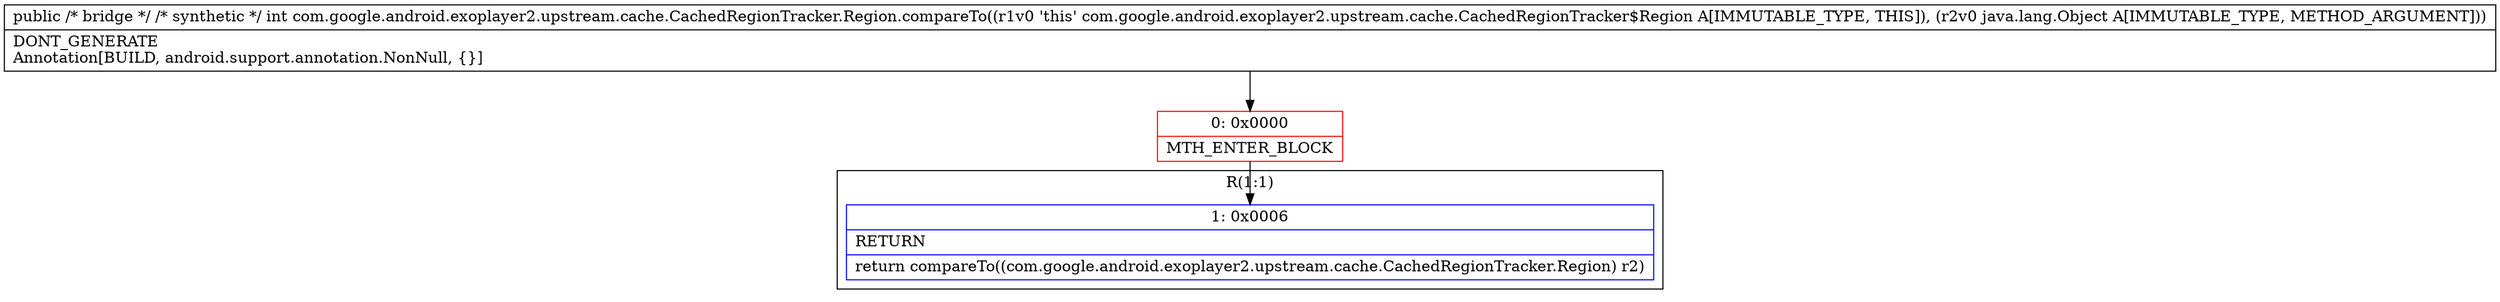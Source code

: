 digraph "CFG forcom.google.android.exoplayer2.upstream.cache.CachedRegionTracker.Region.compareTo(Ljava\/lang\/Object;)I" {
subgraph cluster_Region_2109987980 {
label = "R(1:1)";
node [shape=record,color=blue];
Node_1 [shape=record,label="{1\:\ 0x0006|RETURN\l|return compareTo((com.google.android.exoplayer2.upstream.cache.CachedRegionTracker.Region) r2)\l}"];
}
Node_0 [shape=record,color=red,label="{0\:\ 0x0000|MTH_ENTER_BLOCK\l}"];
MethodNode[shape=record,label="{public \/* bridge *\/ \/* synthetic *\/ int com.google.android.exoplayer2.upstream.cache.CachedRegionTracker.Region.compareTo((r1v0 'this' com.google.android.exoplayer2.upstream.cache.CachedRegionTracker$Region A[IMMUTABLE_TYPE, THIS]), (r2v0 java.lang.Object A[IMMUTABLE_TYPE, METHOD_ARGUMENT]))  | DONT_GENERATE\lAnnotation[BUILD, android.support.annotation.NonNull, \{\}]\l}"];
MethodNode -> Node_0;
Node_0 -> Node_1;
}

